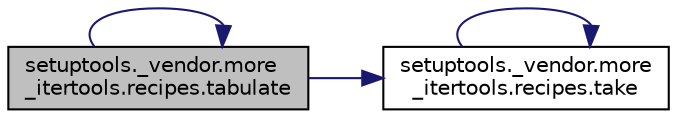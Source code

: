 digraph "setuptools._vendor.more_itertools.recipes.tabulate"
{
 // LATEX_PDF_SIZE
  edge [fontname="Helvetica",fontsize="10",labelfontname="Helvetica",labelfontsize="10"];
  node [fontname="Helvetica",fontsize="10",shape=record];
  rankdir="LR";
  Node1 [label="setuptools._vendor.more\l_itertools.recipes.tabulate",height=0.2,width=0.4,color="black", fillcolor="grey75", style="filled", fontcolor="black",tooltip=" "];
  Node1 -> Node1 [color="midnightblue",fontsize="10",style="solid",fontname="Helvetica"];
  Node1 -> Node2 [color="midnightblue",fontsize="10",style="solid",fontname="Helvetica"];
  Node2 [label="setuptools._vendor.more\l_itertools.recipes.take",height=0.2,width=0.4,color="black", fillcolor="white", style="filled",URL="$d3/da1/namespacesetuptools_1_1__vendor_1_1more__itertools_1_1recipes.html#a3501e9db076ba34775204bbe966d6e32",tooltip=" "];
  Node2 -> Node2 [color="midnightblue",fontsize="10",style="solid",fontname="Helvetica"];
}
